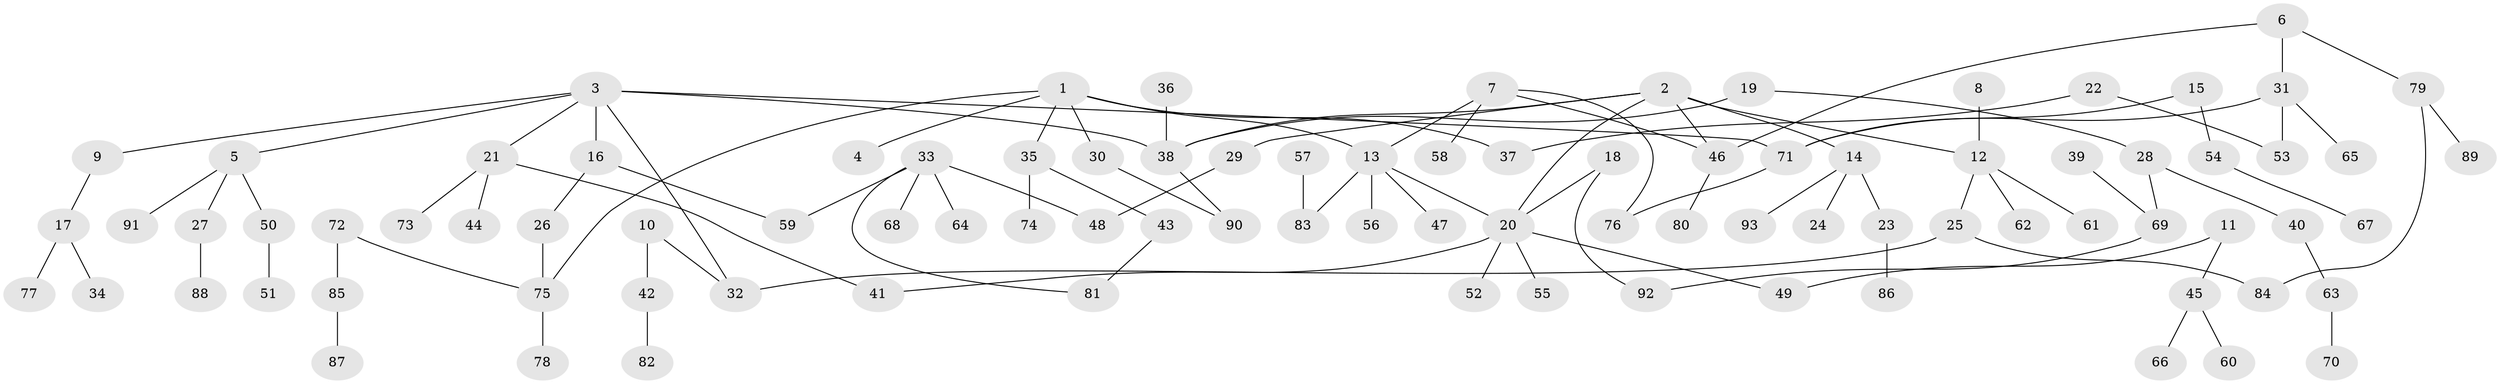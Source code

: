 // original degree distribution, {7: 0.022727272727272728, 8: 0.007575757575757576, 6: 0.022727272727272728, 2: 0.2803030303030303, 3: 0.12878787878787878, 5: 0.045454545454545456, 1: 0.4393939393939394, 4: 0.05303030303030303}
// Generated by graph-tools (version 1.1) at 2025/36/03/04/25 23:36:00]
// undirected, 93 vertices, 104 edges
graph export_dot {
  node [color=gray90,style=filled];
  1;
  2;
  3;
  4;
  5;
  6;
  7;
  8;
  9;
  10;
  11;
  12;
  13;
  14;
  15;
  16;
  17;
  18;
  19;
  20;
  21;
  22;
  23;
  24;
  25;
  26;
  27;
  28;
  29;
  30;
  31;
  32;
  33;
  34;
  35;
  36;
  37;
  38;
  39;
  40;
  41;
  42;
  43;
  44;
  45;
  46;
  47;
  48;
  49;
  50;
  51;
  52;
  53;
  54;
  55;
  56;
  57;
  58;
  59;
  60;
  61;
  62;
  63;
  64;
  65;
  66;
  67;
  68;
  69;
  70;
  71;
  72;
  73;
  74;
  75;
  76;
  77;
  78;
  79;
  80;
  81;
  82;
  83;
  84;
  85;
  86;
  87;
  88;
  89;
  90;
  91;
  92;
  93;
  1 -- 4 [weight=1.0];
  1 -- 13 [weight=1.0];
  1 -- 30 [weight=1.0];
  1 -- 35 [weight=1.0];
  1 -- 37 [weight=1.0];
  1 -- 75 [weight=1.0];
  2 -- 12 [weight=1.0];
  2 -- 14 [weight=1.0];
  2 -- 20 [weight=1.0];
  2 -- 29 [weight=1.0];
  2 -- 38 [weight=1.0];
  2 -- 46 [weight=1.0];
  3 -- 5 [weight=1.0];
  3 -- 9 [weight=1.0];
  3 -- 16 [weight=1.0];
  3 -- 21 [weight=1.0];
  3 -- 32 [weight=1.0];
  3 -- 38 [weight=1.0];
  3 -- 71 [weight=1.0];
  5 -- 27 [weight=1.0];
  5 -- 50 [weight=1.0];
  5 -- 91 [weight=1.0];
  6 -- 31 [weight=1.0];
  6 -- 46 [weight=1.0];
  6 -- 79 [weight=1.0];
  7 -- 13 [weight=1.0];
  7 -- 46 [weight=1.0];
  7 -- 58 [weight=1.0];
  7 -- 76 [weight=1.0];
  8 -- 12 [weight=1.0];
  9 -- 17 [weight=1.0];
  10 -- 32 [weight=1.0];
  10 -- 42 [weight=1.0];
  11 -- 45 [weight=1.0];
  11 -- 49 [weight=1.0];
  12 -- 25 [weight=1.0];
  12 -- 61 [weight=1.0];
  12 -- 62 [weight=1.0];
  13 -- 20 [weight=1.0];
  13 -- 47 [weight=1.0];
  13 -- 56 [weight=1.0];
  13 -- 83 [weight=1.0];
  14 -- 23 [weight=1.0];
  14 -- 24 [weight=1.0];
  14 -- 93 [weight=1.0];
  15 -- 54 [weight=1.0];
  15 -- 71 [weight=1.0];
  16 -- 26 [weight=1.0];
  16 -- 59 [weight=1.0];
  17 -- 34 [weight=1.0];
  17 -- 77 [weight=1.0];
  18 -- 20 [weight=1.0];
  18 -- 92 [weight=1.0];
  19 -- 28 [weight=1.0];
  19 -- 38 [weight=1.0];
  20 -- 41 [weight=1.0];
  20 -- 49 [weight=1.0];
  20 -- 52 [weight=1.0];
  20 -- 55 [weight=1.0];
  21 -- 41 [weight=1.0];
  21 -- 44 [weight=1.0];
  21 -- 73 [weight=1.0];
  22 -- 37 [weight=1.0];
  22 -- 53 [weight=1.0];
  23 -- 86 [weight=1.0];
  25 -- 32 [weight=1.0];
  25 -- 84 [weight=1.0];
  26 -- 75 [weight=1.0];
  27 -- 88 [weight=1.0];
  28 -- 40 [weight=1.0];
  28 -- 69 [weight=1.0];
  29 -- 48 [weight=1.0];
  30 -- 90 [weight=1.0];
  31 -- 53 [weight=1.0];
  31 -- 65 [weight=1.0];
  31 -- 71 [weight=1.0];
  33 -- 48 [weight=1.0];
  33 -- 59 [weight=1.0];
  33 -- 64 [weight=1.0];
  33 -- 68 [weight=1.0];
  33 -- 81 [weight=1.0];
  35 -- 43 [weight=1.0];
  35 -- 74 [weight=1.0];
  36 -- 38 [weight=2.0];
  38 -- 90 [weight=1.0];
  39 -- 69 [weight=1.0];
  40 -- 63 [weight=1.0];
  42 -- 82 [weight=1.0];
  43 -- 81 [weight=1.0];
  45 -- 60 [weight=1.0];
  45 -- 66 [weight=1.0];
  46 -- 80 [weight=1.0];
  50 -- 51 [weight=1.0];
  54 -- 67 [weight=1.0];
  57 -- 83 [weight=1.0];
  63 -- 70 [weight=1.0];
  69 -- 92 [weight=1.0];
  71 -- 76 [weight=1.0];
  72 -- 75 [weight=1.0];
  72 -- 85 [weight=1.0];
  75 -- 78 [weight=1.0];
  79 -- 84 [weight=1.0];
  79 -- 89 [weight=1.0];
  85 -- 87 [weight=1.0];
}
